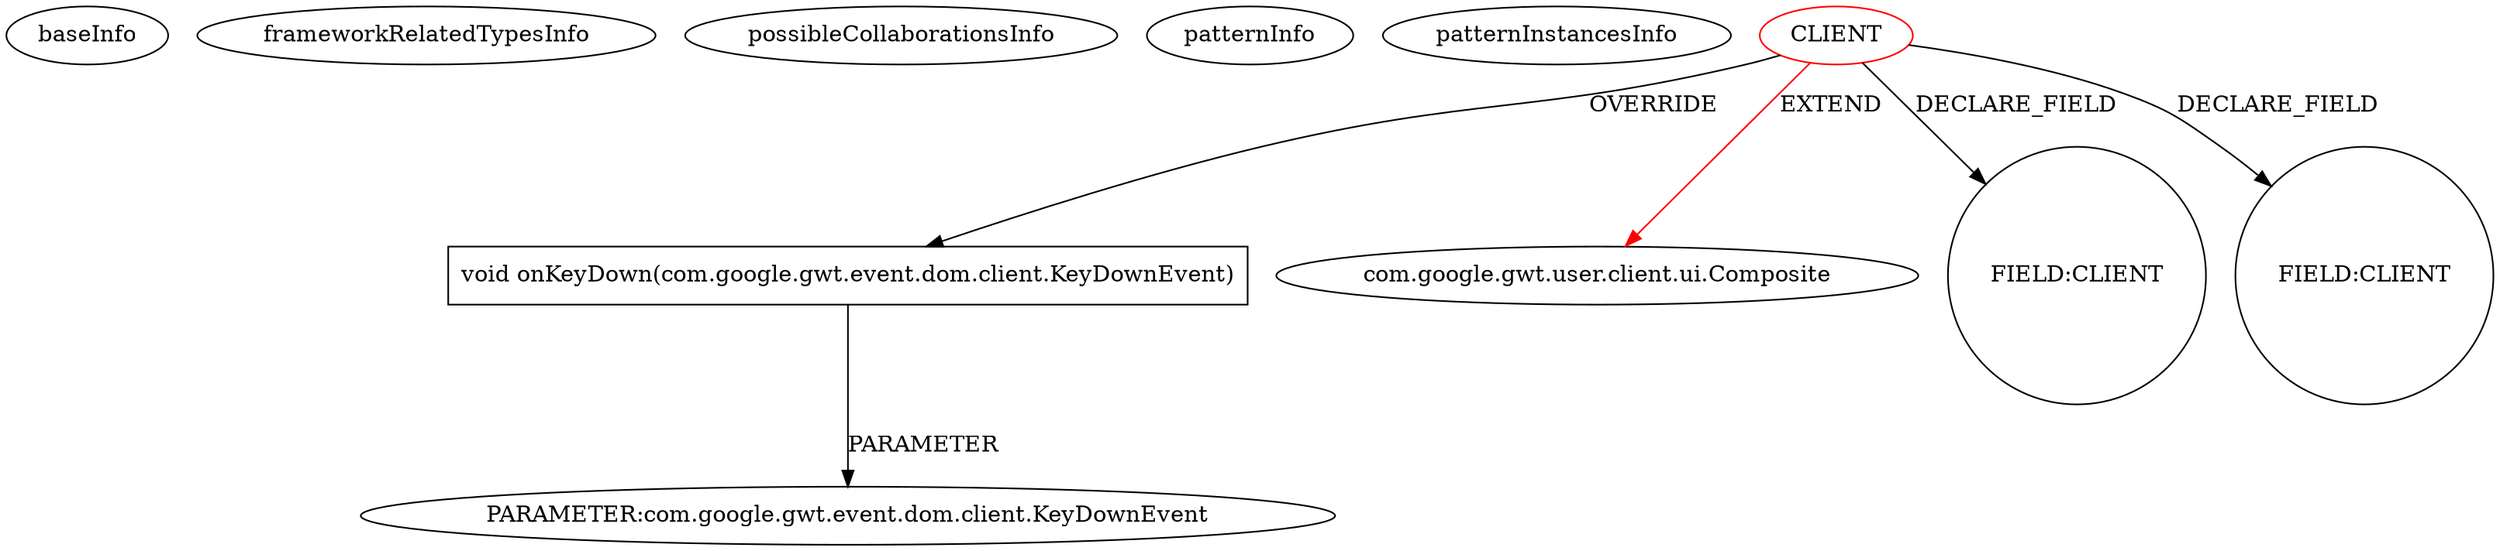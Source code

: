 digraph {
baseInfo[graphId=772,category="pattern",isAnonymous=false,possibleRelation=false]
frameworkRelatedTypesInfo[0="com.google.gwt.user.client.ui.Composite"]
possibleCollaborationsInfo[]
patternInfo[frequency=2.0,patternRootClient=0]
patternInstancesInfo[0="hmiguellima-ugat~/hmiguellima-ugat/ugat-master/src/org/ucp/gwt/widgets/MVCTable.java~MVCTable~3009",1="vlapan-PhotoBank~/vlapan-PhotoBank/PhotoBank-master/src/com/vlapan/gwt/photobank/client/ui/PhotoBrowser.java~PhotoBrowser~4600"]
50[label="PARAMETER:com.google.gwt.event.dom.client.KeyDownEvent",vertexType="PARAMETER_DECLARATION",isFrameworkType=false]
49[label="void onKeyDown(com.google.gwt.event.dom.client.KeyDownEvent)",vertexType="OVERRIDING_METHOD_DECLARATION",isFrameworkType=false,shape=box]
0[label="CLIENT",vertexType="ROOT_CLIENT_CLASS_DECLARATION",isFrameworkType=false,color=red]
1[label="com.google.gwt.user.client.ui.Composite",vertexType="FRAMEWORK_CLASS_TYPE",isFrameworkType=false]
33[label="FIELD:CLIENT",vertexType="FIELD_DECLARATION",isFrameworkType=false,shape=circle]
23[label="FIELD:CLIENT",vertexType="FIELD_DECLARATION",isFrameworkType=false,shape=circle]
0->23[label="DECLARE_FIELD"]
0->49[label="OVERRIDE"]
49->50[label="PARAMETER"]
0->1[label="EXTEND",color=red]
0->33[label="DECLARE_FIELD"]
}
